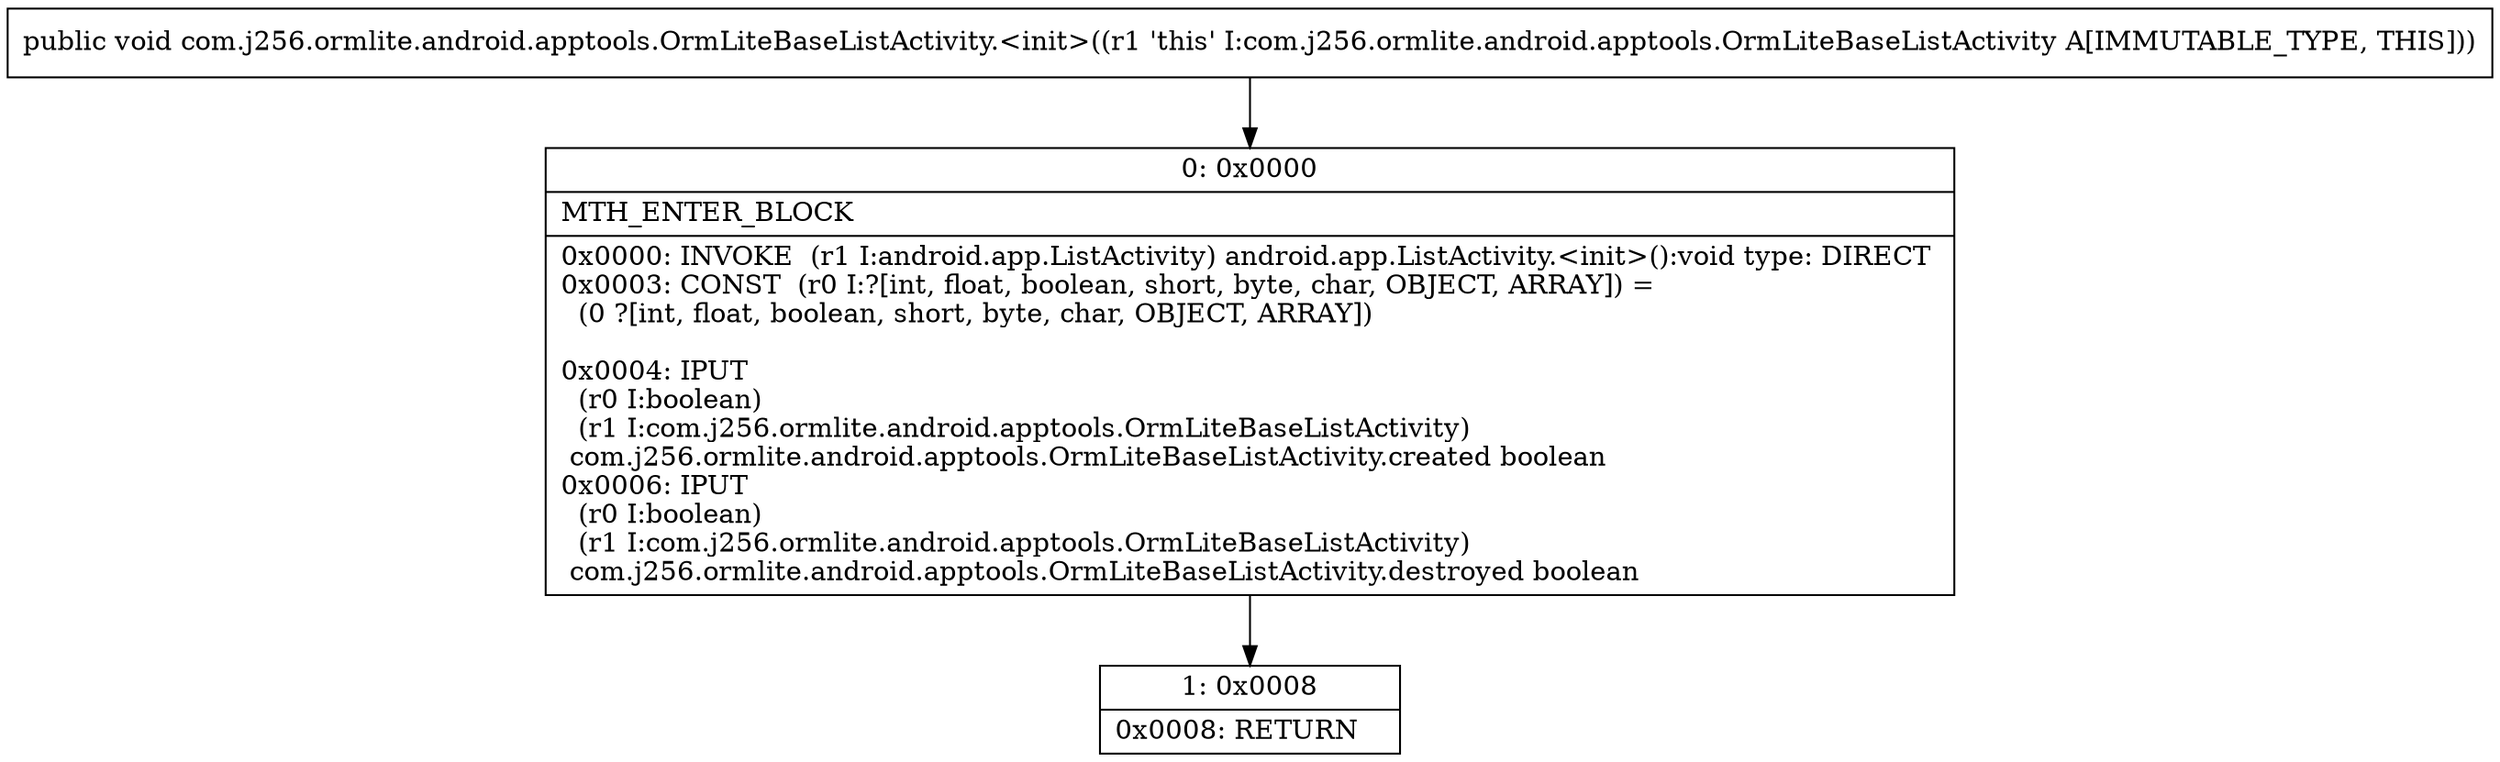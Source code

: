 digraph "CFG forcom.j256.ormlite.android.apptools.OrmLiteBaseListActivity.\<init\>()V" {
Node_0 [shape=record,label="{0\:\ 0x0000|MTH_ENTER_BLOCK\l|0x0000: INVOKE  (r1 I:android.app.ListActivity) android.app.ListActivity.\<init\>():void type: DIRECT \l0x0003: CONST  (r0 I:?[int, float, boolean, short, byte, char, OBJECT, ARRAY]) = \l  (0 ?[int, float, boolean, short, byte, char, OBJECT, ARRAY])\l \l0x0004: IPUT  \l  (r0 I:boolean)\l  (r1 I:com.j256.ormlite.android.apptools.OrmLiteBaseListActivity)\l com.j256.ormlite.android.apptools.OrmLiteBaseListActivity.created boolean \l0x0006: IPUT  \l  (r0 I:boolean)\l  (r1 I:com.j256.ormlite.android.apptools.OrmLiteBaseListActivity)\l com.j256.ormlite.android.apptools.OrmLiteBaseListActivity.destroyed boolean \l}"];
Node_1 [shape=record,label="{1\:\ 0x0008|0x0008: RETURN   \l}"];
MethodNode[shape=record,label="{public void com.j256.ormlite.android.apptools.OrmLiteBaseListActivity.\<init\>((r1 'this' I:com.j256.ormlite.android.apptools.OrmLiteBaseListActivity A[IMMUTABLE_TYPE, THIS])) }"];
MethodNode -> Node_0;
Node_0 -> Node_1;
}

